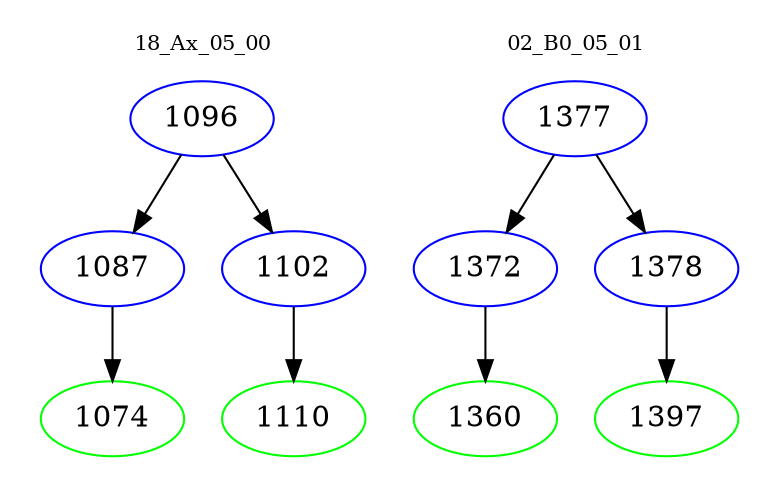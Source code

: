 digraph{
subgraph cluster_0 {
color = white
label = "18_Ax_05_00";
fontsize=10;
T0_1096 [label="1096", color="blue"]
T0_1096 -> T0_1087 [color="black"]
T0_1087 [label="1087", color="blue"]
T0_1087 -> T0_1074 [color="black"]
T0_1074 [label="1074", color="green"]
T0_1096 -> T0_1102 [color="black"]
T0_1102 [label="1102", color="blue"]
T0_1102 -> T0_1110 [color="black"]
T0_1110 [label="1110", color="green"]
}
subgraph cluster_1 {
color = white
label = "02_B0_05_01";
fontsize=10;
T1_1377 [label="1377", color="blue"]
T1_1377 -> T1_1372 [color="black"]
T1_1372 [label="1372", color="blue"]
T1_1372 -> T1_1360 [color="black"]
T1_1360 [label="1360", color="green"]
T1_1377 -> T1_1378 [color="black"]
T1_1378 [label="1378", color="blue"]
T1_1378 -> T1_1397 [color="black"]
T1_1397 [label="1397", color="green"]
}
}
